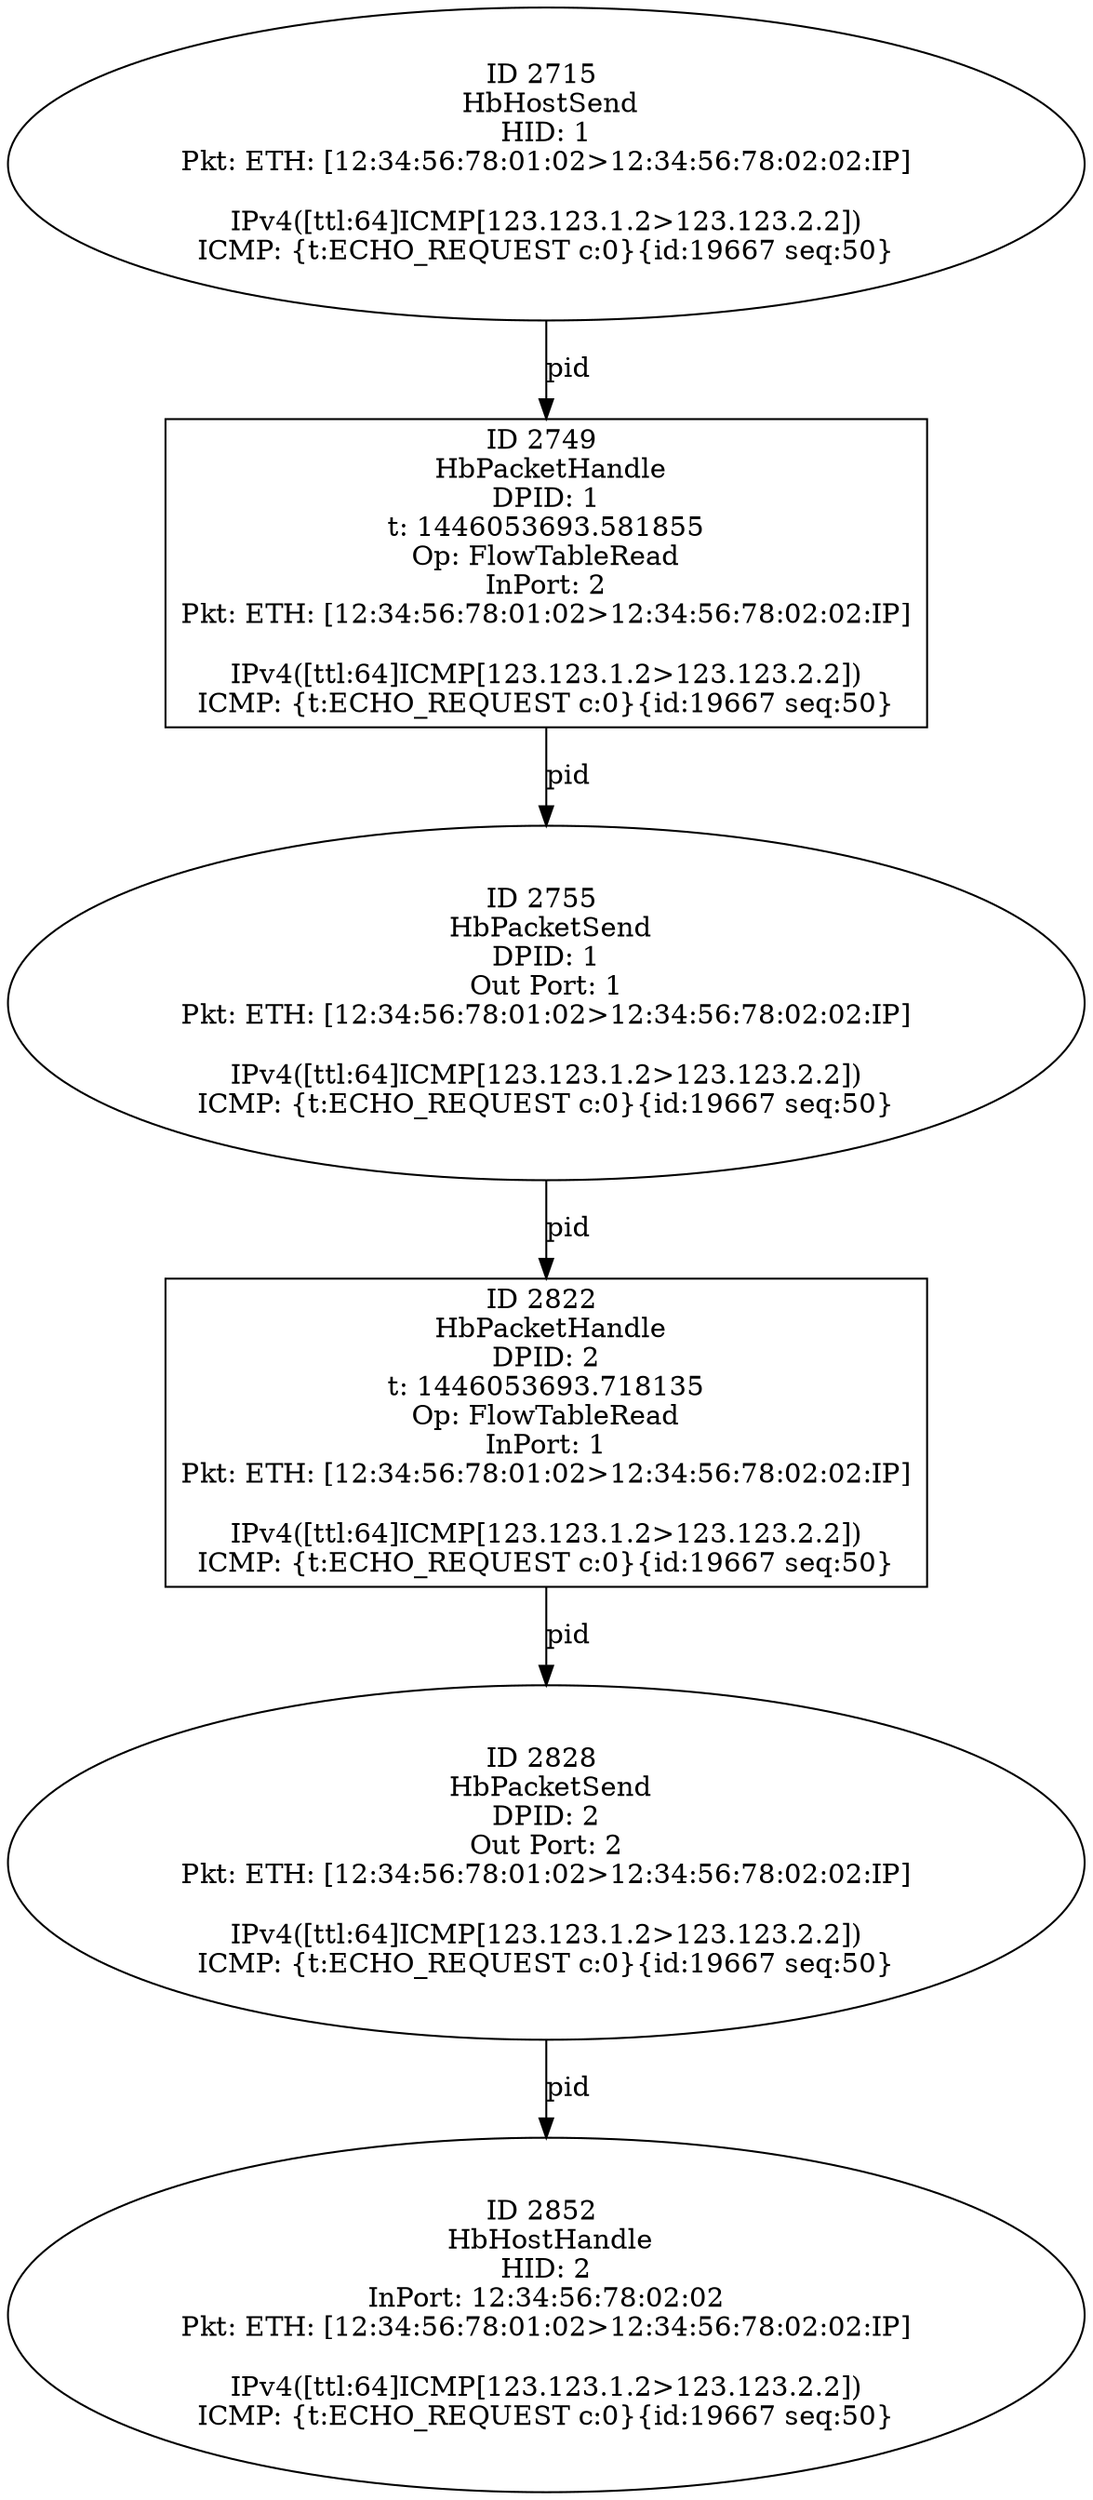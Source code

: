 strict digraph G {
2755 [shape=oval, event=<hb_events.HbPacketSend object at 0x1043fb910>, label="ID 2755 
 HbPacketSend
DPID: 1
Out Port: 1
Pkt: ETH: [12:34:56:78:01:02>12:34:56:78:02:02:IP]

IPv4([ttl:64]ICMP[123.123.1.2>123.123.2.2])
ICMP: {t:ECHO_REQUEST c:0}{id:19667 seq:50}"];
2852 [shape=oval, event=<hb_events.HbHostHandle object at 0x104446bd0>, label="ID 2852 
 HbHostHandle
HID: 2
InPort: 12:34:56:78:02:02
Pkt: ETH: [12:34:56:78:01:02>12:34:56:78:02:02:IP]

IPv4([ttl:64]ICMP[123.123.1.2>123.123.2.2])
ICMP: {t:ECHO_REQUEST c:0}{id:19667 seq:50}"];
2822 [shape=box, event=<hb_events.HbPacketHandle object at 0x10442e490>, label="ID 2822 
 HbPacketHandle
DPID: 2
t: 1446053693.718135
Op: FlowTableRead
InPort: 1
Pkt: ETH: [12:34:56:78:01:02>12:34:56:78:02:02:IP]

IPv4([ttl:64]ICMP[123.123.1.2>123.123.2.2])
ICMP: {t:ECHO_REQUEST c:0}{id:19667 seq:50}"];
2828 [shape=oval, event=<hb_events.HbPacketSend object at 0x10442e8d0>, label="ID 2828 
 HbPacketSend
DPID: 2
Out Port: 2
Pkt: ETH: [12:34:56:78:01:02>12:34:56:78:02:02:IP]

IPv4([ttl:64]ICMP[123.123.1.2>123.123.2.2])
ICMP: {t:ECHO_REQUEST c:0}{id:19667 seq:50}"];
2715 [shape=oval, event=<hb_events.HbHostSend object at 0x1043b7690>, label="ID 2715 
 HbHostSend
HID: 1
Pkt: ETH: [12:34:56:78:01:02>12:34:56:78:02:02:IP]

IPv4([ttl:64]ICMP[123.123.1.2>123.123.2.2])
ICMP: {t:ECHO_REQUEST c:0}{id:19667 seq:50}"];
2749 [shape=box, event=<hb_events.HbPacketHandle object at 0x1043f5090>, label="ID 2749 
 HbPacketHandle
DPID: 1
t: 1446053693.581855
Op: FlowTableRead
InPort: 2
Pkt: ETH: [12:34:56:78:01:02>12:34:56:78:02:02:IP]

IPv4([ttl:64]ICMP[123.123.1.2>123.123.2.2])
ICMP: {t:ECHO_REQUEST c:0}{id:19667 seq:50}"];
2755 -> 2822  [rel=pid, label=pid];
2822 -> 2828  [rel=pid, label=pid];
2828 -> 2852  [rel=pid, label=pid];
2715 -> 2749  [rel=pid, label=pid];
2749 -> 2755  [rel=pid, label=pid];
}
